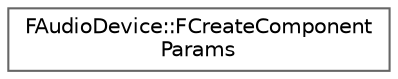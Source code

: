 digraph "Graphical Class Hierarchy"
{
 // INTERACTIVE_SVG=YES
 // LATEX_PDF_SIZE
  bgcolor="transparent";
  edge [fontname=Helvetica,fontsize=10,labelfontname=Helvetica,labelfontsize=10];
  node [fontname=Helvetica,fontsize=10,shape=box,height=0.2,width=0.4];
  rankdir="LR";
  Node0 [id="Node000000",label="FAudioDevice::FCreateComponent\lParams",height=0.2,width=0.4,color="grey40", fillcolor="white", style="filled",URL="$d7/de1/structFAudioDevice_1_1FCreateComponentParams.html",tooltip=" "];
}
